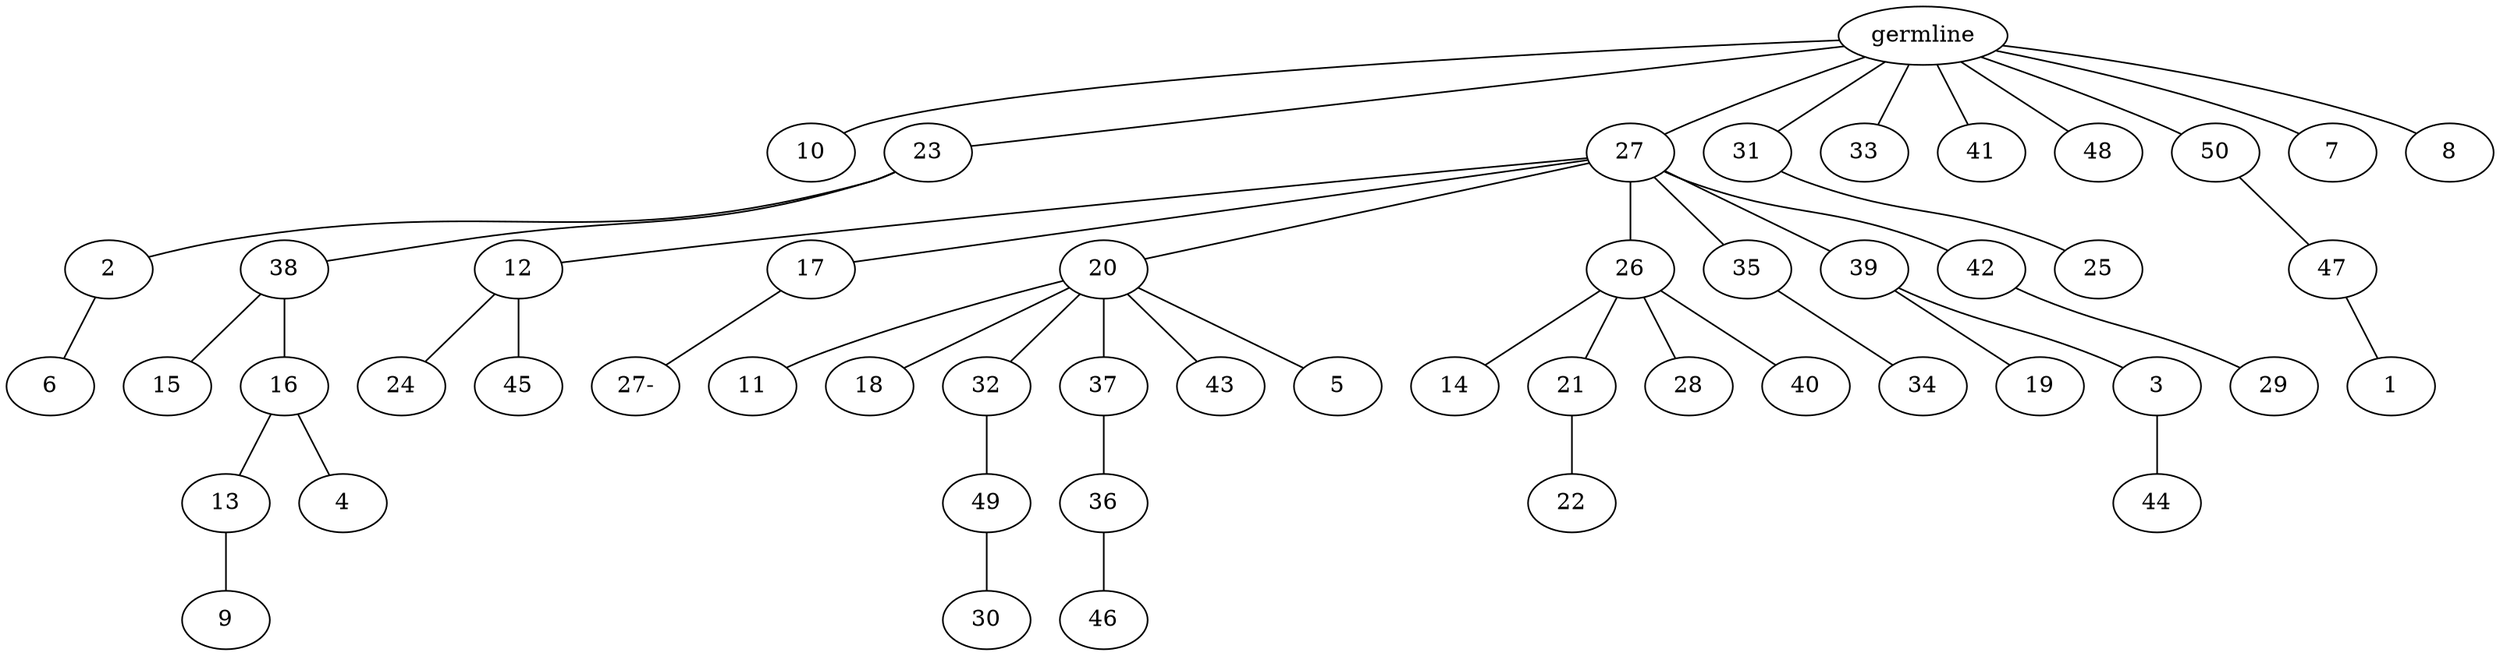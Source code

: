 graph tree {
    "140278206049104" [label="germline"];
    "140278206068960" [label="10"];
    "140278206068912" [label="23"];
    "140278206068720" [label="2"];
    "140278206068576" [label="6"];
    "140278206067760" [label="38"];
    "140278206069152" [label="15"];
    "140278206069200" [label="16"];
    "140278206069968" [label="13"];
    "140278206069872" [label="9"];
    "140278206069728" [label="4"];
    "140278206069440" [label="27"];
    "140278206070400" [label="12"];
    "140278206069776" [label="24"];
    "140278206069392" [label="45"];
    "140278206069920" [label="17"];
    "140278206022800" [label="27-"];
    "140278206070640" [label="20"];
    "140278206069632" [label="11"];
    "140278206069008" [label="18"];
    "140278206070448" [label="32"];
    "140278206099712" [label="49"];
    "140278206099808" [label="30"];
    "140278206070688" [label="37"];
    "140278206100672" [label="36"];
    "140278206100096" [label="46"];
    "140278206070544" [label="43"];
    "140278206101344" [label="5"];
    "140278206070304" [label="26"];
    "140278206101248" [label="14"];
    "140278206100768" [label="21"];
    "140278206100240" [label="22"];
    "140278206100720" [label="28"];
    "140278206101152" [label="40"];
    "140278206070256" [label="35"];
    "140278206101440" [label="34"];
    "140278206070064" [label="39"];
    "140278206101584" [label="19"];
    "140278206100288" [label="3"];
    "140278206101680" [label="44"];
    "140278206101920" [label="42"];
    "140278206102208" [label="29"];
    "140278206070112" [label="31"];
    "140278206102256" [label="25"];
    "140278206070208" [label="33"];
    "140278206069296" [label="41"];
    "140278206101536" [label="48"];
    "140278206102160" [label="50"];
    "140278206100480" [label="47"];
    "140278206102064" [label="1"];
    "140278206102592" [label="7"];
    "140278206103264" [label="8"];
    "140278206049104" -- "140278206068960";
    "140278206049104" -- "140278206068912";
    "140278206049104" -- "140278206069440";
    "140278206049104" -- "140278206070112";
    "140278206049104" -- "140278206070208";
    "140278206049104" -- "140278206069296";
    "140278206049104" -- "140278206101536";
    "140278206049104" -- "140278206102160";
    "140278206049104" -- "140278206102592";
    "140278206049104" -- "140278206103264";
    "140278206068912" -- "140278206068720";
    "140278206068912" -- "140278206067760";
    "140278206068720" -- "140278206068576";
    "140278206067760" -- "140278206069152";
    "140278206067760" -- "140278206069200";
    "140278206069200" -- "140278206069968";
    "140278206069200" -- "140278206069728";
    "140278206069968" -- "140278206069872";
    "140278206069440" -- "140278206070400";
    "140278206069440" -- "140278206069920";
    "140278206069440" -- "140278206070640";
    "140278206069440" -- "140278206070304";
    "140278206069440" -- "140278206070256";
    "140278206069440" -- "140278206070064";
    "140278206069440" -- "140278206101920";
    "140278206070400" -- "140278206069776";
    "140278206070400" -- "140278206069392";
    "140278206069920" -- "140278206022800";
    "140278206070640" -- "140278206069632";
    "140278206070640" -- "140278206069008";
    "140278206070640" -- "140278206070448";
    "140278206070640" -- "140278206070688";
    "140278206070640" -- "140278206070544";
    "140278206070640" -- "140278206101344";
    "140278206070448" -- "140278206099712";
    "140278206099712" -- "140278206099808";
    "140278206070688" -- "140278206100672";
    "140278206100672" -- "140278206100096";
    "140278206070304" -- "140278206101248";
    "140278206070304" -- "140278206100768";
    "140278206070304" -- "140278206100720";
    "140278206070304" -- "140278206101152";
    "140278206100768" -- "140278206100240";
    "140278206070256" -- "140278206101440";
    "140278206070064" -- "140278206101584";
    "140278206070064" -- "140278206100288";
    "140278206100288" -- "140278206101680";
    "140278206101920" -- "140278206102208";
    "140278206070112" -- "140278206102256";
    "140278206102160" -- "140278206100480";
    "140278206100480" -- "140278206102064";
}

